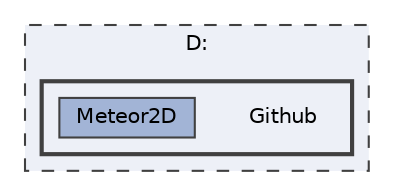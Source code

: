 digraph "D:/Github"
{
 // LATEX_PDF_SIZE
  bgcolor="transparent";
  edge [fontname=Helvetica,fontsize=10,labelfontname=Helvetica,labelfontsize=10];
  node [fontname=Helvetica,fontsize=10,shape=box,height=0.2,width=0.4];
  compound=true
  subgraph clusterdir_275089585c7fc1b5fd5d7d42c69cb1da {
    graph [ bgcolor="#edf0f7", pencolor="grey25", label="D:", fontname=Helvetica,fontsize=10 style="filled,dashed", URL="dir_275089585c7fc1b5fd5d7d42c69cb1da.html",tooltip=""]
  subgraph clusterdir_f78c4cfafbc9869845ef5deb633241e4 {
    graph [ bgcolor="#edf0f7", pencolor="grey25", label="", fontname=Helvetica,fontsize=10 style="filled,bold", URL="dir_f78c4cfafbc9869845ef5deb633241e4.html",tooltip=""]
    dir_f78c4cfafbc9869845ef5deb633241e4 [shape=plaintext, label="Github"];
  dir_bd3916a5680067080d176700f1a85d8e [label="Meteor2D", fillcolor="#a2b4d6", color="grey25", style="filled", URL="dir_bd3916a5680067080d176700f1a85d8e.html",tooltip=""];
  }
  }
}
